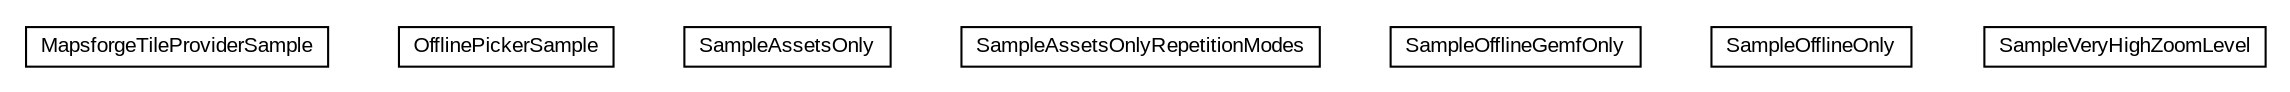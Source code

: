 #!/usr/local/bin/dot
#
# Class diagram 
# Generated by UMLGraph version R5_6-24-gf6e263 (http://www.umlgraph.org/)
#

digraph G {
	edge [fontname="arial",fontsize=10,labelfontname="arial",labelfontsize=10];
	node [fontname="arial",fontsize=10,shape=plaintext];
	nodesep=0.25;
	ranksep=0.5;
	// org.osmdroid.samplefragments.tileproviders.MapsforgeTileProviderSample
	c18074 [label=<<table title="org.osmdroid.samplefragments.tileproviders.MapsforgeTileProviderSample" border="0" cellborder="1" cellspacing="0" cellpadding="2" port="p" href="./MapsforgeTileProviderSample.html">
		<tr><td><table border="0" cellspacing="0" cellpadding="1">
<tr><td align="center" balign="center"> MapsforgeTileProviderSample </td></tr>
		</table></td></tr>
		</table>>, URL="./MapsforgeTileProviderSample.html", fontname="arial", fontcolor="black", fontsize=10.0];
	// org.osmdroid.samplefragments.tileproviders.OfflinePickerSample
	c18075 [label=<<table title="org.osmdroid.samplefragments.tileproviders.OfflinePickerSample" border="0" cellborder="1" cellspacing="0" cellpadding="2" port="p" href="./OfflinePickerSample.html">
		<tr><td><table border="0" cellspacing="0" cellpadding="1">
<tr><td align="center" balign="center"> OfflinePickerSample </td></tr>
		</table></td></tr>
		</table>>, URL="./OfflinePickerSample.html", fontname="arial", fontcolor="black", fontsize=10.0];
	// org.osmdroid.samplefragments.tileproviders.SampleAssetsOnly
	c18076 [label=<<table title="org.osmdroid.samplefragments.tileproviders.SampleAssetsOnly" border="0" cellborder="1" cellspacing="0" cellpadding="2" port="p" href="./SampleAssetsOnly.html">
		<tr><td><table border="0" cellspacing="0" cellpadding="1">
<tr><td align="center" balign="center"> SampleAssetsOnly </td></tr>
		</table></td></tr>
		</table>>, URL="./SampleAssetsOnly.html", fontname="arial", fontcolor="black", fontsize=10.0];
	// org.osmdroid.samplefragments.tileproviders.SampleAssetsOnlyRepetitionModes
	c18077 [label=<<table title="org.osmdroid.samplefragments.tileproviders.SampleAssetsOnlyRepetitionModes" border="0" cellborder="1" cellspacing="0" cellpadding="2" port="p" href="./SampleAssetsOnlyRepetitionModes.html">
		<tr><td><table border="0" cellspacing="0" cellpadding="1">
<tr><td align="center" balign="center"> SampleAssetsOnlyRepetitionModes </td></tr>
		</table></td></tr>
		</table>>, URL="./SampleAssetsOnlyRepetitionModes.html", fontname="arial", fontcolor="black", fontsize=10.0];
	// org.osmdroid.samplefragments.tileproviders.SampleOfflineGemfOnly
	c18078 [label=<<table title="org.osmdroid.samplefragments.tileproviders.SampleOfflineGemfOnly" border="0" cellborder="1" cellspacing="0" cellpadding="2" port="p" href="./SampleOfflineGemfOnly.html">
		<tr><td><table border="0" cellspacing="0" cellpadding="1">
<tr><td align="center" balign="center"> SampleOfflineGemfOnly </td></tr>
		</table></td></tr>
		</table>>, URL="./SampleOfflineGemfOnly.html", fontname="arial", fontcolor="black", fontsize=10.0];
	// org.osmdroid.samplefragments.tileproviders.SampleOfflineOnly
	c18079 [label=<<table title="org.osmdroid.samplefragments.tileproviders.SampleOfflineOnly" border="0" cellborder="1" cellspacing="0" cellpadding="2" port="p" href="./SampleOfflineOnly.html">
		<tr><td><table border="0" cellspacing="0" cellpadding="1">
<tr><td align="center" balign="center"> SampleOfflineOnly </td></tr>
		</table></td></tr>
		</table>>, URL="./SampleOfflineOnly.html", fontname="arial", fontcolor="black", fontsize=10.0];
	// org.osmdroid.samplefragments.tileproviders.SampleVeryHighZoomLevel
	c18080 [label=<<table title="org.osmdroid.samplefragments.tileproviders.SampleVeryHighZoomLevel" border="0" cellborder="1" cellspacing="0" cellpadding="2" port="p" href="./SampleVeryHighZoomLevel.html">
		<tr><td><table border="0" cellspacing="0" cellpadding="1">
<tr><td align="center" balign="center"> SampleVeryHighZoomLevel </td></tr>
		</table></td></tr>
		</table>>, URL="./SampleVeryHighZoomLevel.html", fontname="arial", fontcolor="black", fontsize=10.0];
}

